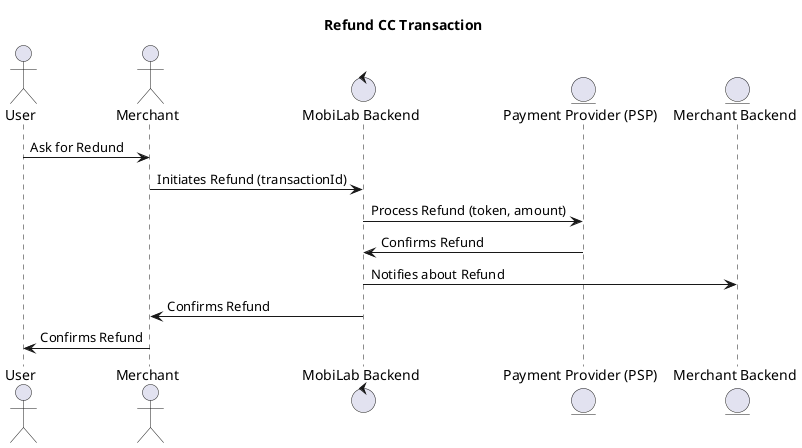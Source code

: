 @startuml

title "Refund CC Transaction"

actor "User" as User
actor "Merchant" as Merchant
control "MobiLab Backend" as MBE
entity "Payment Provider (PSP)" as PSP
entity "Merchant Backend" as MEC

User -> Merchant: Ask for Redund
Merchant -> MBE: Initiates Refund (transactionId)
MBE -> PSP: Process Refund (token, amount)
PSP -> MBE: Confirms Refund
MBE -> MEC: Notifies about Refund
MBE -> Merchant: Confirms Refund
Merchant -> User: Confirms Refund

@enduml